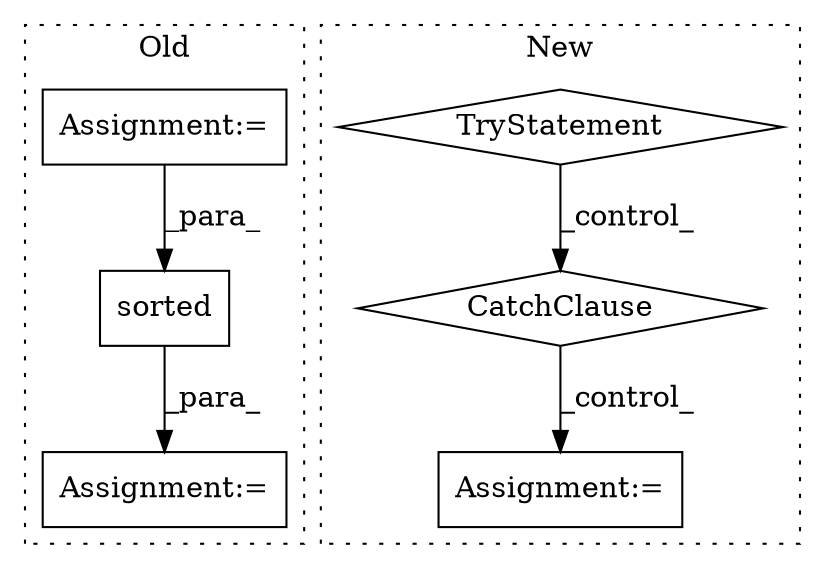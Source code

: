 digraph G {
subgraph cluster0 {
1 [label="sorted" a="32" s="250,392" l="18,-5" shape="box"];
4 [label="Assignment:=" a="7" s="249" l="1" shape="box"];
5 [label="Assignment:=" a="7" s="148" l="1" shape="box"];
label = "Old";
style="dotted";
}
subgraph cluster1 {
2 [label="CatchClause" a="12" s="381,405" l="11,2" shape="diamond"];
3 [label="TryStatement" a="54" s="340" l="4" shape="diamond"];
6 [label="Assignment:=" a="7" s="502" l="1" shape="box"];
label = "New";
style="dotted";
}
1 -> 4 [label="_para_"];
2 -> 6 [label="_control_"];
3 -> 2 [label="_control_"];
5 -> 1 [label="_para_"];
}